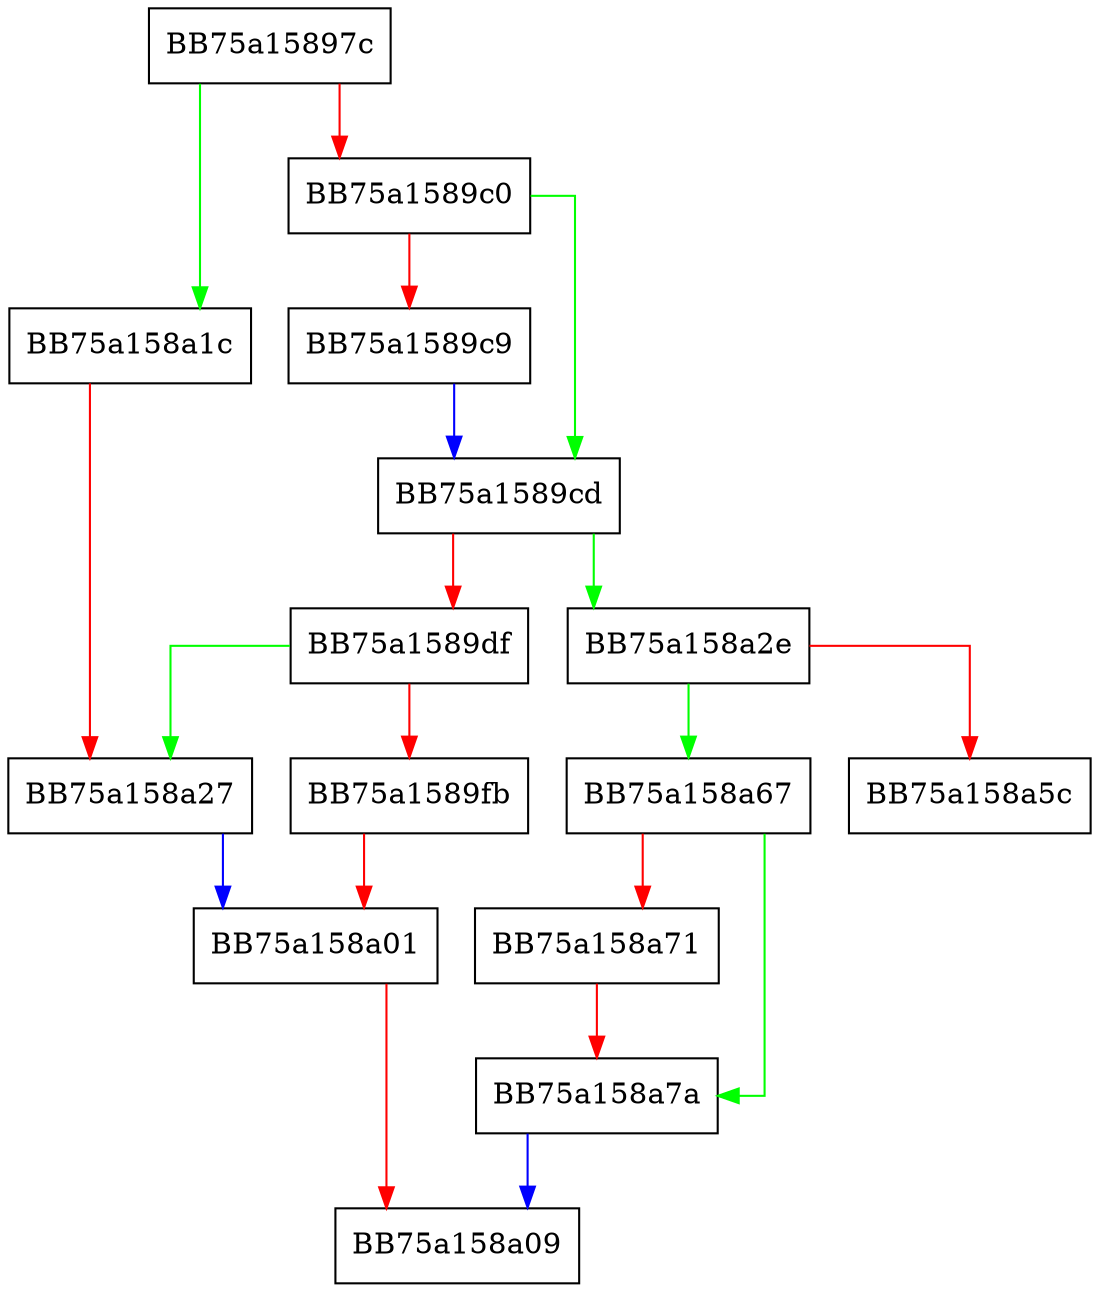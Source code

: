 digraph MpGenRandBufferThrow {
  node [shape="box"];
  graph [splines=ortho];
  BB75a15897c -> BB75a158a1c [color="green"];
  BB75a15897c -> BB75a1589c0 [color="red"];
  BB75a1589c0 -> BB75a1589cd [color="green"];
  BB75a1589c0 -> BB75a1589c9 [color="red"];
  BB75a1589c9 -> BB75a1589cd [color="blue"];
  BB75a1589cd -> BB75a158a2e [color="green"];
  BB75a1589cd -> BB75a1589df [color="red"];
  BB75a1589df -> BB75a158a27 [color="green"];
  BB75a1589df -> BB75a1589fb [color="red"];
  BB75a1589fb -> BB75a158a01 [color="red"];
  BB75a158a01 -> BB75a158a09 [color="red"];
  BB75a158a1c -> BB75a158a27 [color="red"];
  BB75a158a27 -> BB75a158a01 [color="blue"];
  BB75a158a2e -> BB75a158a67 [color="green"];
  BB75a158a2e -> BB75a158a5c [color="red"];
  BB75a158a67 -> BB75a158a7a [color="green"];
  BB75a158a67 -> BB75a158a71 [color="red"];
  BB75a158a71 -> BB75a158a7a [color="red"];
  BB75a158a7a -> BB75a158a09 [color="blue"];
}